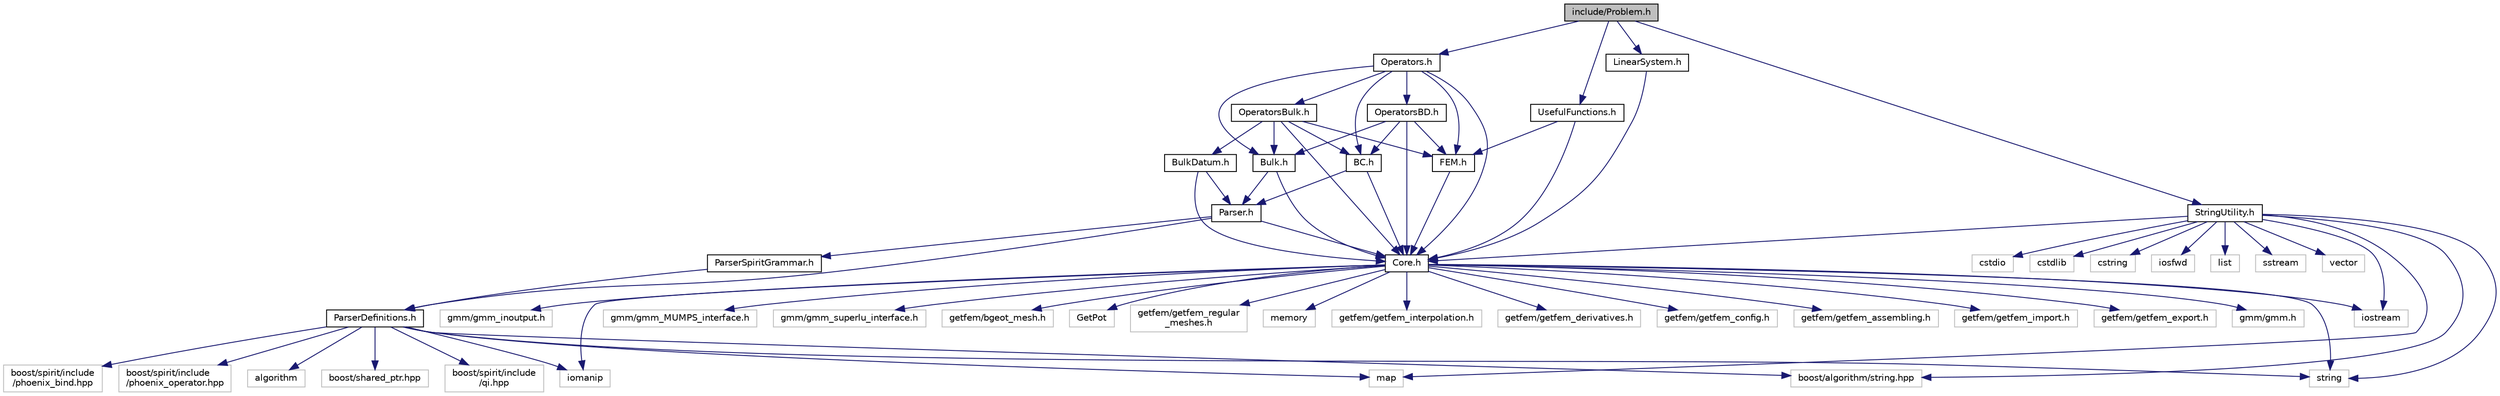 digraph "include/Problem.h"
{
 // LATEX_PDF_SIZE
  edge [fontname="Helvetica",fontsize="10",labelfontname="Helvetica",labelfontsize="10"];
  node [fontname="Helvetica",fontsize="10",shape=record];
  Node1 [label="include/Problem.h",height=0.2,width=0.4,color="black", fillcolor="grey75", style="filled", fontcolor="black",tooltip="This is the base abstract class. It contains all the methods andattributes that both the “symmetric” ..."];
  Node1 -> Node2 [color="midnightblue",fontsize="10",style="solid"];
  Node2 [label="LinearSystem.h",height=0.2,width=0.4,color="black", fillcolor="white", style="filled",URL="$LinearSystem_8h.html",tooltip="This is the class for the management of a linear system."];
  Node2 -> Node3 [color="midnightblue",fontsize="10",style="solid"];
  Node3 [label="Core.h",height=0.2,width=0.4,color="black", fillcolor="white", style="filled",URL="$Core_8h.html",tooltip="This file contains all the necessary \"include\" and definition of Getfem++ types we will be using."];
  Node3 -> Node4 [color="midnightblue",fontsize="10",style="solid"];
  Node4 [label="getfem/getfem_regular\l_meshes.h",height=0.2,width=0.4,color="grey75", fillcolor="white", style="filled",tooltip=" "];
  Node3 -> Node5 [color="midnightblue",fontsize="10",style="solid"];
  Node5 [label="getfem/getfem_interpolation.h",height=0.2,width=0.4,color="grey75", fillcolor="white", style="filled",tooltip=" "];
  Node3 -> Node6 [color="midnightblue",fontsize="10",style="solid"];
  Node6 [label="getfem/getfem_derivatives.h",height=0.2,width=0.4,color="grey75", fillcolor="white", style="filled",tooltip=" "];
  Node3 -> Node7 [color="midnightblue",fontsize="10",style="solid"];
  Node7 [label="getfem/getfem_config.h",height=0.2,width=0.4,color="grey75", fillcolor="white", style="filled",tooltip=" "];
  Node3 -> Node8 [color="midnightblue",fontsize="10",style="solid"];
  Node8 [label="getfem/getfem_assembling.h",height=0.2,width=0.4,color="grey75", fillcolor="white", style="filled",tooltip=" "];
  Node3 -> Node9 [color="midnightblue",fontsize="10",style="solid"];
  Node9 [label="getfem/getfem_import.h",height=0.2,width=0.4,color="grey75", fillcolor="white", style="filled",tooltip=" "];
  Node3 -> Node10 [color="midnightblue",fontsize="10",style="solid"];
  Node10 [label="getfem/getfem_export.h",height=0.2,width=0.4,color="grey75", fillcolor="white", style="filled",tooltip=" "];
  Node3 -> Node11 [color="midnightblue",fontsize="10",style="solid"];
  Node11 [label="gmm/gmm.h",height=0.2,width=0.4,color="grey75", fillcolor="white", style="filled",tooltip=" "];
  Node3 -> Node12 [color="midnightblue",fontsize="10",style="solid"];
  Node12 [label="gmm/gmm_inoutput.h",height=0.2,width=0.4,color="grey75", fillcolor="white", style="filled",tooltip=" "];
  Node3 -> Node13 [color="midnightblue",fontsize="10",style="solid"];
  Node13 [label="gmm/gmm_MUMPS_interface.h",height=0.2,width=0.4,color="grey75", fillcolor="white", style="filled",tooltip=" "];
  Node3 -> Node14 [color="midnightblue",fontsize="10",style="solid"];
  Node14 [label="gmm/gmm_superlu_interface.h",height=0.2,width=0.4,color="grey75", fillcolor="white", style="filled",tooltip=" "];
  Node3 -> Node15 [color="midnightblue",fontsize="10",style="solid"];
  Node15 [label="getfem/bgeot_mesh.h",height=0.2,width=0.4,color="grey75", fillcolor="white", style="filled",tooltip=" "];
  Node3 -> Node16 [color="midnightblue",fontsize="10",style="solid"];
  Node16 [label="GetPot",height=0.2,width=0.4,color="grey75", fillcolor="white", style="filled",tooltip=" "];
  Node3 -> Node17 [color="midnightblue",fontsize="10",style="solid"];
  Node17 [label="string",height=0.2,width=0.4,color="grey75", fillcolor="white", style="filled",tooltip=" "];
  Node3 -> Node18 [color="midnightblue",fontsize="10",style="solid"];
  Node18 [label="memory",height=0.2,width=0.4,color="grey75", fillcolor="white", style="filled",tooltip=" "];
  Node3 -> Node19 [color="midnightblue",fontsize="10",style="solid"];
  Node19 [label="iostream",height=0.2,width=0.4,color="grey75", fillcolor="white", style="filled",tooltip=" "];
  Node3 -> Node20 [color="midnightblue",fontsize="10",style="solid"];
  Node20 [label="iomanip",height=0.2,width=0.4,color="grey75", fillcolor="white", style="filled",tooltip=" "];
  Node1 -> Node21 [color="midnightblue",fontsize="10",style="solid"];
  Node21 [label="Operators.h",height=0.2,width=0.4,color="black", fillcolor="white", style="filled",URL="$Operators_8h_source.html",tooltip=" "];
  Node21 -> Node3 [color="midnightblue",fontsize="10",style="solid"];
  Node21 -> Node22 [color="midnightblue",fontsize="10",style="solid"];
  Node22 [label="FEM.h",height=0.2,width=0.4,color="black", fillcolor="white", style="filled",URL="$FEM_8h.html",tooltip="This class contains all the necessary features for a generic finite element method."];
  Node22 -> Node3 [color="midnightblue",fontsize="10",style="solid"];
  Node21 -> Node23 [color="midnightblue",fontsize="10",style="solid"];
  Node23 [label="Bulk.h",height=0.2,width=0.4,color="black", fillcolor="white", style="filled",URL="$Bulk_8h.html",tooltip="This class is for the management of a 2-dimensional domain."];
  Node23 -> Node3 [color="midnightblue",fontsize="10",style="solid"];
  Node23 -> Node24 [color="midnightblue",fontsize="10",style="solid"];
  Node24 [label="Parser.h",height=0.2,width=0.4,color="black", fillcolor="white", style="filled",URL="$Parser_8h.html",tooltip="File containing the Parser interface."];
  Node24 -> Node3 [color="midnightblue",fontsize="10",style="solid"];
  Node24 -> Node25 [color="midnightblue",fontsize="10",style="solid"];
  Node25 [label="ParserDefinitions.h",height=0.2,width=0.4,color="black", fillcolor="white", style="filled",URL="$ParserDefinitions_8h.html",tooltip="File containing the Parser definitions."];
  Node25 -> Node26 [color="midnightblue",fontsize="10",style="solid"];
  Node26 [label="map",height=0.2,width=0.4,color="grey75", fillcolor="white", style="filled",tooltip=" "];
  Node25 -> Node20 [color="midnightblue",fontsize="10",style="solid"];
  Node25 -> Node17 [color="midnightblue",fontsize="10",style="solid"];
  Node25 -> Node27 [color="midnightblue",fontsize="10",style="solid"];
  Node27 [label="algorithm",height=0.2,width=0.4,color="grey75", fillcolor="white", style="filled",tooltip=" "];
  Node25 -> Node28 [color="midnightblue",fontsize="10",style="solid"];
  Node28 [label="boost/algorithm/string.hpp",height=0.2,width=0.4,color="grey75", fillcolor="white", style="filled",tooltip=" "];
  Node25 -> Node29 [color="midnightblue",fontsize="10",style="solid"];
  Node29 [label="boost/shared_ptr.hpp",height=0.2,width=0.4,color="grey75", fillcolor="white", style="filled",tooltip=" "];
  Node25 -> Node30 [color="midnightblue",fontsize="10",style="solid"];
  Node30 [label="boost/spirit/include\l/qi.hpp",height=0.2,width=0.4,color="grey75", fillcolor="white", style="filled",tooltip=" "];
  Node25 -> Node31 [color="midnightblue",fontsize="10",style="solid"];
  Node31 [label="boost/spirit/include\l/phoenix_bind.hpp",height=0.2,width=0.4,color="grey75", fillcolor="white", style="filled",tooltip=" "];
  Node25 -> Node32 [color="midnightblue",fontsize="10",style="solid"];
  Node32 [label="boost/spirit/include\l/phoenix_operator.hpp",height=0.2,width=0.4,color="grey75", fillcolor="white", style="filled",tooltip=" "];
  Node24 -> Node33 [color="midnightblue",fontsize="10",style="solid"];
  Node33 [label="ParserSpiritGrammar.h",height=0.2,width=0.4,color="black", fillcolor="white", style="filled",URL="$ParserSpiritGrammar_8h.html",tooltip="File containing the Parser grammar."];
  Node33 -> Node25 [color="midnightblue",fontsize="10",style="solid"];
  Node21 -> Node34 [color="midnightblue",fontsize="10",style="solid"];
  Node34 [label="BC.h",height=0.2,width=0.4,color="black", fillcolor="white", style="filled",URL="$BC_8h.html",tooltip="This is a class for the management of the boundary conditions."];
  Node34 -> Node3 [color="midnightblue",fontsize="10",style="solid"];
  Node34 -> Node24 [color="midnightblue",fontsize="10",style="solid"];
  Node21 -> Node35 [color="midnightblue",fontsize="10",style="solid"];
  Node35 [label="OperatorsBulk.h",height=0.2,width=0.4,color="black", fillcolor="white", style="filled",URL="$OperatorsBulk_8h.html",tooltip="This file assembles different methods related to the bulk that can be employed in several contexts."];
  Node35 -> Node3 [color="midnightblue",fontsize="10",style="solid"];
  Node35 -> Node22 [color="midnightblue",fontsize="10",style="solid"];
  Node35 -> Node23 [color="midnightblue",fontsize="10",style="solid"];
  Node35 -> Node34 [color="midnightblue",fontsize="10",style="solid"];
  Node35 -> Node36 [color="midnightblue",fontsize="10",style="solid"];
  Node36 [label="BulkDatum.h",height=0.2,width=0.4,color="black", fillcolor="white", style="filled",URL="$BulkDatum_8h.html",tooltip="This is a class for any kind of data related to the problem."];
  Node36 -> Node3 [color="midnightblue",fontsize="10",style="solid"];
  Node36 -> Node24 [color="midnightblue",fontsize="10",style="solid"];
  Node21 -> Node37 [color="midnightblue",fontsize="10",style="solid"];
  Node37 [label="OperatorsBD.h",height=0.2,width=0.4,color="black", fillcolor="white", style="filled",URL="$OperatorsBD_8h.html",tooltip="This file includes the method for the evaluation of natural boundary conditions."];
  Node37 -> Node3 [color="midnightblue",fontsize="10",style="solid"];
  Node37 -> Node22 [color="midnightblue",fontsize="10",style="solid"];
  Node37 -> Node23 [color="midnightblue",fontsize="10",style="solid"];
  Node37 -> Node34 [color="midnightblue",fontsize="10",style="solid"];
  Node1 -> Node38 [color="midnightblue",fontsize="10",style="solid"];
  Node38 [label="UsefulFunctions.h",height=0.2,width=0.4,color="black", fillcolor="white", style="filled",URL="$UsefulFunctions_8h_source.html",tooltip=" "];
  Node38 -> Node3 [color="midnightblue",fontsize="10",style="solid"];
  Node38 -> Node22 [color="midnightblue",fontsize="10",style="solid"];
  Node1 -> Node39 [color="midnightblue",fontsize="10",style="solid"];
  Node39 [label="StringUtility.h",height=0.2,width=0.4,color="black", fillcolor="white", style="filled",URL="$StringUtility_8h.html",tooltip="std::string utilities"];
  Node39 -> Node40 [color="midnightblue",fontsize="10",style="solid"];
  Node40 [label="cstdio",height=0.2,width=0.4,color="grey75", fillcolor="white", style="filled",tooltip=" "];
  Node39 -> Node41 [color="midnightblue",fontsize="10",style="solid"];
  Node41 [label="cstdlib",height=0.2,width=0.4,color="grey75", fillcolor="white", style="filled",tooltip=" "];
  Node39 -> Node42 [color="midnightblue",fontsize="10",style="solid"];
  Node42 [label="cstring",height=0.2,width=0.4,color="grey75", fillcolor="white", style="filled",tooltip=" "];
  Node39 -> Node43 [color="midnightblue",fontsize="10",style="solid"];
  Node43 [label="iosfwd",height=0.2,width=0.4,color="grey75", fillcolor="white", style="filled",tooltip=" "];
  Node39 -> Node19 [color="midnightblue",fontsize="10",style="solid"];
  Node39 -> Node44 [color="midnightblue",fontsize="10",style="solid"];
  Node44 [label="list",height=0.2,width=0.4,color="grey75", fillcolor="white", style="filled",tooltip=" "];
  Node39 -> Node26 [color="midnightblue",fontsize="10",style="solid"];
  Node39 -> Node45 [color="midnightblue",fontsize="10",style="solid"];
  Node45 [label="sstream",height=0.2,width=0.4,color="grey75", fillcolor="white", style="filled",tooltip=" "];
  Node39 -> Node17 [color="midnightblue",fontsize="10",style="solid"];
  Node39 -> Node46 [color="midnightblue",fontsize="10",style="solid"];
  Node46 [label="vector",height=0.2,width=0.4,color="grey75", fillcolor="white", style="filled",tooltip=" "];
  Node39 -> Node28 [color="midnightblue",fontsize="10",style="solid"];
  Node39 -> Node3 [color="midnightblue",fontsize="10",style="solid"];
}

